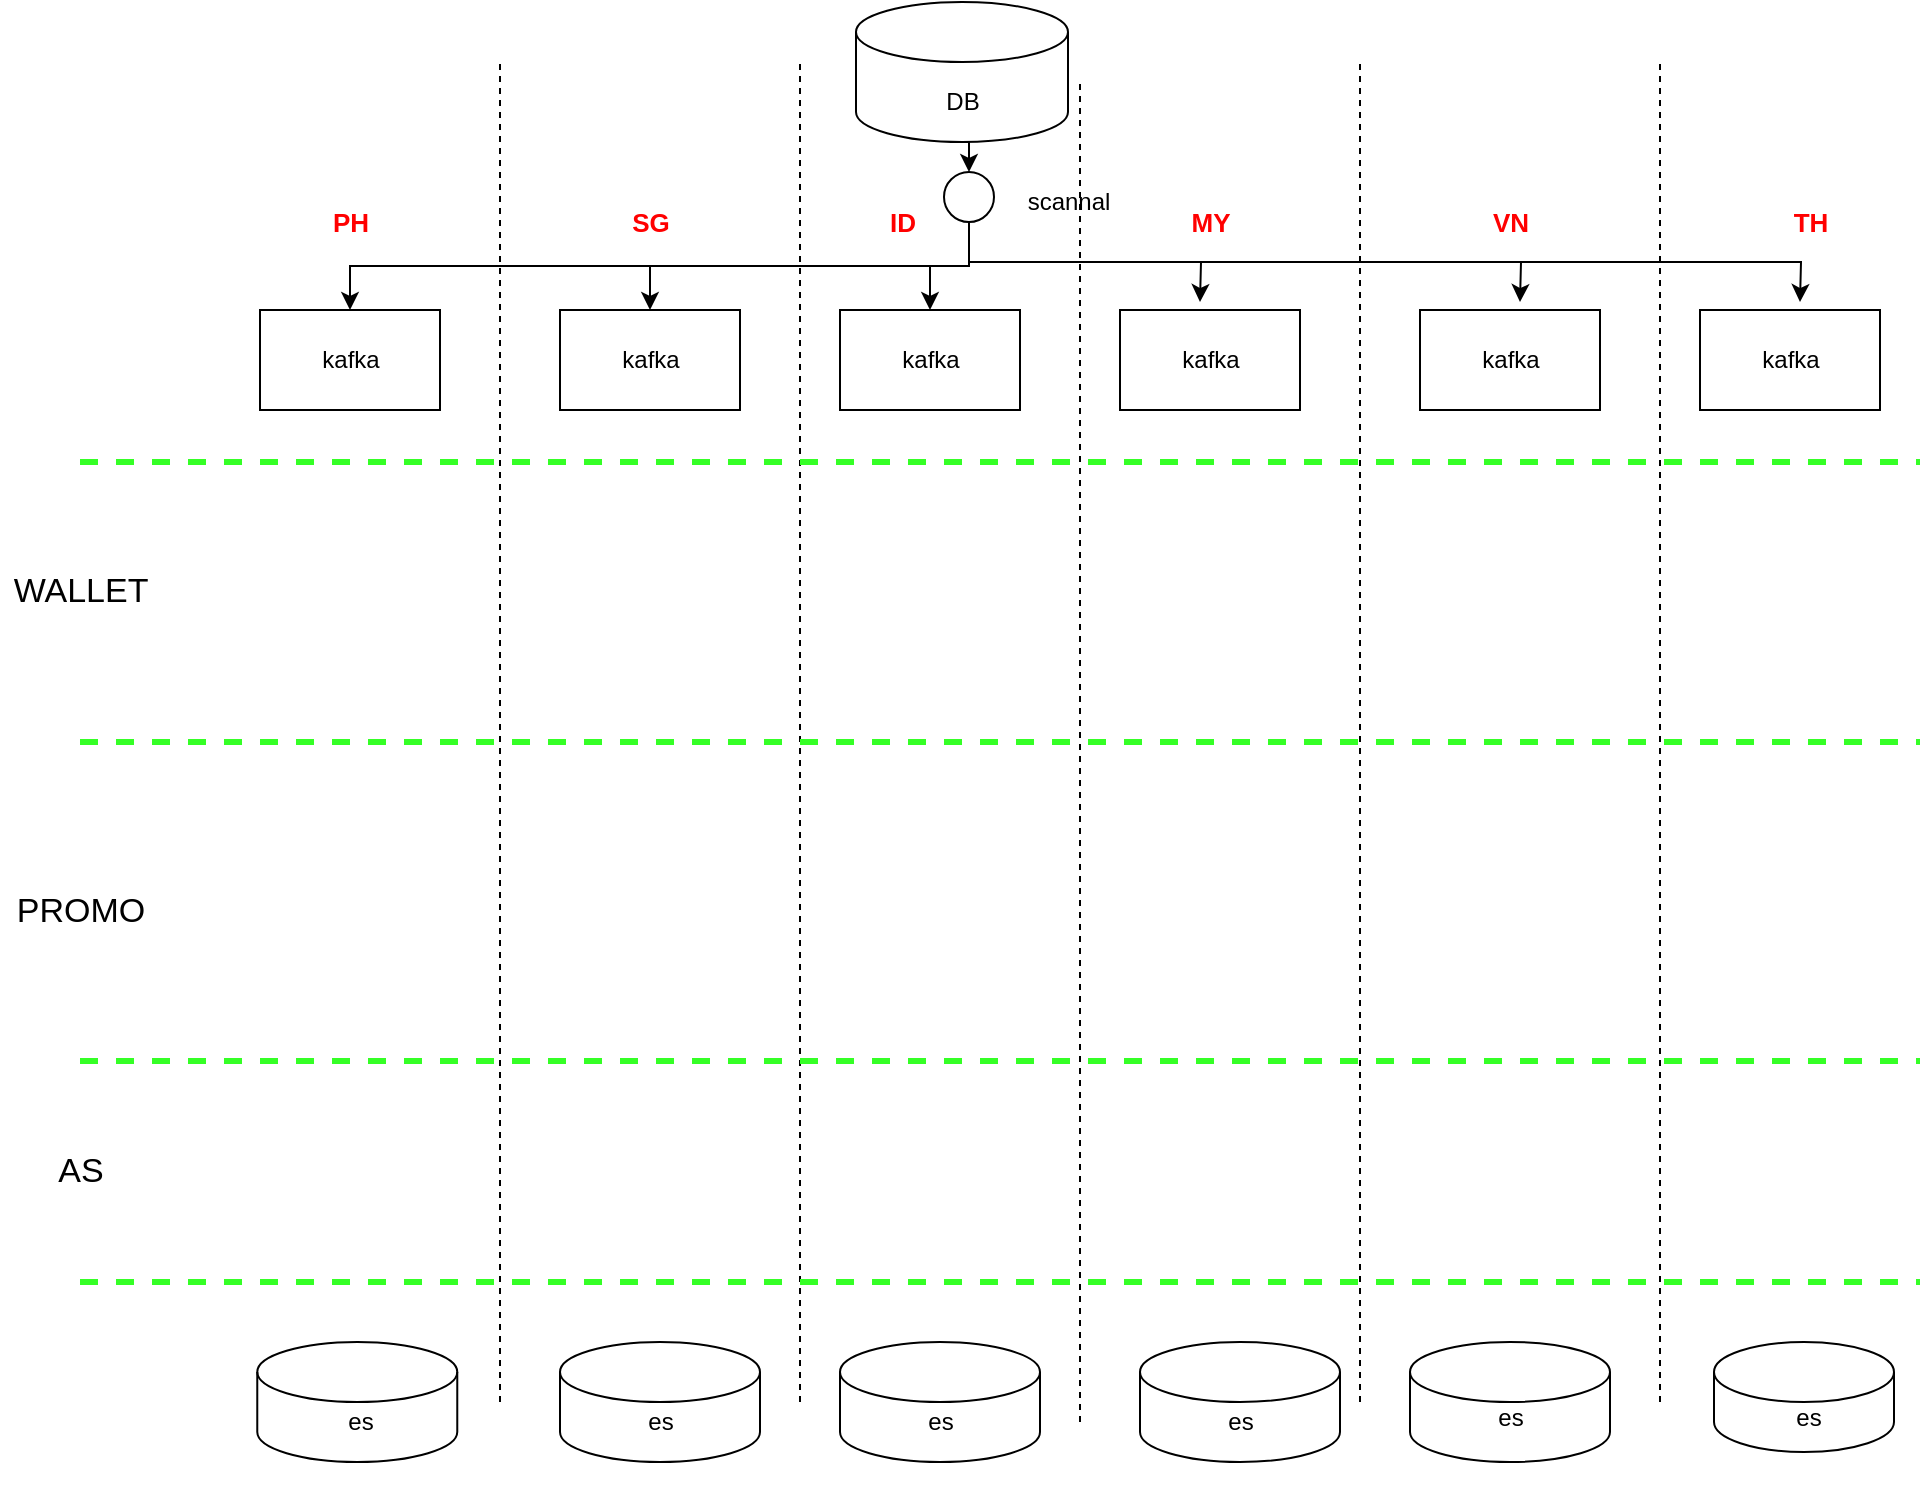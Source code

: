 <mxfile version="20.0.1" type="github"><diagram id="Rgu9b10L2iE2rET0YDp5" name="Page-1"><mxGraphModel dx="2061" dy="708" grid="1" gridSize="10" guides="1" tooltips="1" connect="1" arrows="1" fold="1" page="1" pageScale="1" pageWidth="827" pageHeight="1169" math="0" shadow="0"><root><mxCell id="0"/><mxCell id="1" parent="0"/><mxCell id="llHA0F0XFK7gP-8ioZ1l-37" style="edgeStyle=orthogonalEdgeStyle;rounded=0;orthogonalLoop=1;jettySize=auto;html=1;exitX=0.5;exitY=1;exitDx=0;exitDy=0;exitPerimeter=0;entryX=0.5;entryY=0;entryDx=0;entryDy=0;" edge="1" parent="1" source="z7aQq6HsLRBQIQAuG7Yg-2" target="llHA0F0XFK7gP-8ioZ1l-36"><mxGeometry relative="1" as="geometry"/></mxCell><mxCell id="z7aQq6HsLRBQIQAuG7Yg-2" value="" style="shape=cylinder3;whiteSpace=wrap;html=1;boundedLbl=1;backgroundOutline=1;size=15;" parent="1" vertex="1"><mxGeometry x="308" y="10" width="106" height="70" as="geometry"/></mxCell><mxCell id="z7aQq6HsLRBQIQAuG7Yg-3" value="DB" style="text;html=1;resizable=0;autosize=1;align=center;verticalAlign=middle;points=[];fillColor=none;strokeColor=none;rounded=0;" parent="1" vertex="1"><mxGeometry x="346" y="50" width="30" height="20" as="geometry"/></mxCell><mxCell id="llHA0F0XFK7gP-8ioZ1l-1" value="" style="group" vertex="1" connectable="0" parent="1"><mxGeometry x="300" y="680" width="100" height="60" as="geometry"/></mxCell><mxCell id="z7aQq6HsLRBQIQAuG7Yg-13" value="" style="shape=cylinder3;whiteSpace=wrap;html=1;boundedLbl=1;backgroundOutline=1;size=15;" parent="llHA0F0XFK7gP-8ioZ1l-1" vertex="1"><mxGeometry width="100" height="60" as="geometry"/></mxCell><mxCell id="z7aQq6HsLRBQIQAuG7Yg-14" value="es" style="text;html=1;resizable=0;autosize=1;align=center;verticalAlign=middle;points=[];fillColor=none;strokeColor=none;rounded=0;" parent="llHA0F0XFK7gP-8ioZ1l-1" vertex="1"><mxGeometry x="35" y="30" width="30" height="20" as="geometry"/></mxCell><mxCell id="llHA0F0XFK7gP-8ioZ1l-3" value="scannal" style="text;html=1;resizable=0;autosize=1;align=center;verticalAlign=middle;points=[];fillColor=none;strokeColor=none;rounded=0;" vertex="1" parent="1"><mxGeometry x="384" y="100" width="60" height="20" as="geometry"/></mxCell><mxCell id="llHA0F0XFK7gP-8ioZ1l-20" value="" style="group" vertex="1" connectable="0" parent="1"><mxGeometry x="10" y="164" width="90" height="50" as="geometry"/></mxCell><mxCell id="SS__GNAfp92p4op3PODm-1" value="" style="rounded=0;whiteSpace=wrap;html=1;" parent="llHA0F0XFK7gP-8ioZ1l-20" vertex="1"><mxGeometry width="90" height="50" as="geometry"/></mxCell><mxCell id="z7aQq6HsLRBQIQAuG7Yg-1" value="kafka" style="text;html=1;resizable=0;autosize=1;align=center;verticalAlign=middle;points=[];fillColor=none;strokeColor=none;rounded=0;" parent="llHA0F0XFK7gP-8ioZ1l-20" vertex="1"><mxGeometry x="25.0" y="14.997" width="40" height="20" as="geometry"/></mxCell><mxCell id="llHA0F0XFK7gP-8ioZ1l-21" value="" style="group" vertex="1" connectable="0" parent="1"><mxGeometry x="730" y="164" width="90" height="50" as="geometry"/></mxCell><mxCell id="llHA0F0XFK7gP-8ioZ1l-22" value="" style="rounded=0;whiteSpace=wrap;html=1;" vertex="1" parent="llHA0F0XFK7gP-8ioZ1l-21"><mxGeometry width="90" height="50" as="geometry"/></mxCell><mxCell id="llHA0F0XFK7gP-8ioZ1l-23" value="kafka" style="text;html=1;resizable=0;autosize=1;align=center;verticalAlign=middle;points=[];fillColor=none;strokeColor=none;rounded=0;" vertex="1" parent="llHA0F0XFK7gP-8ioZ1l-21"><mxGeometry x="25.0" y="14.997" width="40" height="20" as="geometry"/></mxCell><mxCell id="llHA0F0XFK7gP-8ioZ1l-24" value="" style="group" vertex="1" connectable="0" parent="1"><mxGeometry x="590" y="164" width="90" height="50" as="geometry"/></mxCell><mxCell id="llHA0F0XFK7gP-8ioZ1l-25" value="" style="rounded=0;whiteSpace=wrap;html=1;" vertex="1" parent="llHA0F0XFK7gP-8ioZ1l-24"><mxGeometry width="90" height="50" as="geometry"/></mxCell><mxCell id="llHA0F0XFK7gP-8ioZ1l-26" value="kafka" style="text;html=1;resizable=0;autosize=1;align=center;verticalAlign=middle;points=[];fillColor=none;strokeColor=none;rounded=0;" vertex="1" parent="llHA0F0XFK7gP-8ioZ1l-24"><mxGeometry x="25.0" y="14.997" width="40" height="20" as="geometry"/></mxCell><mxCell id="llHA0F0XFK7gP-8ioZ1l-27" value="" style="group" vertex="1" connectable="0" parent="1"><mxGeometry x="440" y="164" width="90" height="50" as="geometry"/></mxCell><mxCell id="llHA0F0XFK7gP-8ioZ1l-28" value="" style="rounded=0;whiteSpace=wrap;html=1;" vertex="1" parent="llHA0F0XFK7gP-8ioZ1l-27"><mxGeometry width="90" height="50" as="geometry"/></mxCell><mxCell id="llHA0F0XFK7gP-8ioZ1l-29" value="kafka" style="text;html=1;resizable=0;autosize=1;align=center;verticalAlign=middle;points=[];fillColor=none;strokeColor=none;rounded=0;" vertex="1" parent="llHA0F0XFK7gP-8ioZ1l-27"><mxGeometry x="25.0" y="14.997" width="40" height="20" as="geometry"/></mxCell><mxCell id="llHA0F0XFK7gP-8ioZ1l-30" value="" style="group" vertex="1" connectable="0" parent="1"><mxGeometry x="300" y="164" width="90" height="50" as="geometry"/></mxCell><mxCell id="llHA0F0XFK7gP-8ioZ1l-31" value="" style="rounded=0;whiteSpace=wrap;html=1;" vertex="1" parent="llHA0F0XFK7gP-8ioZ1l-30"><mxGeometry width="90" height="50" as="geometry"/></mxCell><mxCell id="llHA0F0XFK7gP-8ioZ1l-32" value="kafka" style="text;html=1;resizable=0;autosize=1;align=center;verticalAlign=middle;points=[];fillColor=none;strokeColor=none;rounded=0;" vertex="1" parent="llHA0F0XFK7gP-8ioZ1l-30"><mxGeometry x="25.0" y="14.997" width="40" height="20" as="geometry"/></mxCell><mxCell id="llHA0F0XFK7gP-8ioZ1l-33" value="" style="group" vertex="1" connectable="0" parent="1"><mxGeometry x="160" y="164" width="90" height="50" as="geometry"/></mxCell><mxCell id="llHA0F0XFK7gP-8ioZ1l-34" value="" style="rounded=0;whiteSpace=wrap;html=1;" vertex="1" parent="llHA0F0XFK7gP-8ioZ1l-33"><mxGeometry width="90" height="50" as="geometry"/></mxCell><mxCell id="llHA0F0XFK7gP-8ioZ1l-35" value="kafka" style="text;html=1;resizable=0;autosize=1;align=center;verticalAlign=middle;points=[];fillColor=none;strokeColor=none;rounded=0;" vertex="1" parent="llHA0F0XFK7gP-8ioZ1l-33"><mxGeometry x="25.0" y="14.997" width="40" height="20" as="geometry"/></mxCell><mxCell id="llHA0F0XFK7gP-8ioZ1l-38" style="edgeStyle=orthogonalEdgeStyle;rounded=0;orthogonalLoop=1;jettySize=auto;html=1;exitX=0.5;exitY=1;exitDx=0;exitDy=0;entryX=0.5;entryY=0;entryDx=0;entryDy=0;" edge="1" parent="1" source="llHA0F0XFK7gP-8ioZ1l-36" target="SS__GNAfp92p4op3PODm-1"><mxGeometry relative="1" as="geometry"/></mxCell><mxCell id="llHA0F0XFK7gP-8ioZ1l-41" style="edgeStyle=orthogonalEdgeStyle;rounded=0;orthogonalLoop=1;jettySize=auto;html=1;exitX=0.5;exitY=1;exitDx=0;exitDy=0;" edge="1" parent="1" source="llHA0F0XFK7gP-8ioZ1l-36"><mxGeometry relative="1" as="geometry"><mxPoint x="480" y="160" as="targetPoint"/></mxGeometry></mxCell><mxCell id="llHA0F0XFK7gP-8ioZ1l-42" style="edgeStyle=orthogonalEdgeStyle;rounded=0;orthogonalLoop=1;jettySize=auto;html=1;exitX=0.5;exitY=1;exitDx=0;exitDy=0;" edge="1" parent="1" source="llHA0F0XFK7gP-8ioZ1l-36"><mxGeometry relative="1" as="geometry"><mxPoint x="640" y="160" as="targetPoint"/></mxGeometry></mxCell><mxCell id="llHA0F0XFK7gP-8ioZ1l-43" style="edgeStyle=orthogonalEdgeStyle;rounded=0;orthogonalLoop=1;jettySize=auto;html=1;exitX=0.5;exitY=1;exitDx=0;exitDy=0;" edge="1" parent="1" source="llHA0F0XFK7gP-8ioZ1l-36"><mxGeometry relative="1" as="geometry"><mxPoint x="780" y="160" as="targetPoint"/></mxGeometry></mxCell><mxCell id="llHA0F0XFK7gP-8ioZ1l-44" style="edgeStyle=orthogonalEdgeStyle;rounded=0;orthogonalLoop=1;jettySize=auto;html=1;exitX=0.5;exitY=1;exitDx=0;exitDy=0;entryX=0.5;entryY=0;entryDx=0;entryDy=0;" edge="1" parent="1" source="llHA0F0XFK7gP-8ioZ1l-36" target="llHA0F0XFK7gP-8ioZ1l-34"><mxGeometry relative="1" as="geometry"/></mxCell><mxCell id="llHA0F0XFK7gP-8ioZ1l-57" style="edgeStyle=orthogonalEdgeStyle;rounded=0;orthogonalLoop=1;jettySize=auto;html=1;exitX=0.5;exitY=1;exitDx=0;exitDy=0;fontSize=13;fontColor=#FF0000;" edge="1" parent="1" source="llHA0F0XFK7gP-8ioZ1l-36" target="llHA0F0XFK7gP-8ioZ1l-31"><mxGeometry relative="1" as="geometry"/></mxCell><mxCell id="llHA0F0XFK7gP-8ioZ1l-36" value="" style="ellipse;whiteSpace=wrap;html=1;aspect=fixed;" vertex="1" parent="1"><mxGeometry x="352" y="95" width="25" height="25" as="geometry"/></mxCell><mxCell id="llHA0F0XFK7gP-8ioZ1l-45" value="" style="endArrow=none;dashed=1;html=1;rounded=0;" edge="1" parent="1"><mxGeometry width="50" height="50" relative="1" as="geometry"><mxPoint x="130" y="710" as="sourcePoint"/><mxPoint x="130" y="40" as="targetPoint"/></mxGeometry></mxCell><mxCell id="llHA0F0XFK7gP-8ioZ1l-46" value="" style="endArrow=none;dashed=1;html=1;rounded=0;" edge="1" parent="1"><mxGeometry width="50" height="50" relative="1" as="geometry"><mxPoint x="280" y="710" as="sourcePoint"/><mxPoint x="280" y="40" as="targetPoint"/></mxGeometry></mxCell><mxCell id="llHA0F0XFK7gP-8ioZ1l-47" value="" style="endArrow=none;dashed=1;html=1;rounded=0;" edge="1" parent="1"><mxGeometry width="50" height="50" relative="1" as="geometry"><mxPoint x="420" y="720" as="sourcePoint"/><mxPoint x="420" y="50" as="targetPoint"/></mxGeometry></mxCell><mxCell id="llHA0F0XFK7gP-8ioZ1l-48" value="" style="endArrow=none;dashed=1;html=1;rounded=0;" edge="1" parent="1"><mxGeometry width="50" height="50" relative="1" as="geometry"><mxPoint x="560" y="710" as="sourcePoint"/><mxPoint x="560" y="40" as="targetPoint"/></mxGeometry></mxCell><mxCell id="llHA0F0XFK7gP-8ioZ1l-49" value="" style="endArrow=none;dashed=1;html=1;rounded=0;" edge="1" parent="1"><mxGeometry width="50" height="50" relative="1" as="geometry"><mxPoint x="710" y="710" as="sourcePoint"/><mxPoint x="710" y="40" as="targetPoint"/></mxGeometry></mxCell><mxCell id="llHA0F0XFK7gP-8ioZ1l-50" value="&lt;b style=&quot;color: rgb(255, 0, 0); font-size: 13px;&quot;&gt;PH&lt;/b&gt;" style="text;html=1;resizable=0;autosize=1;align=center;verticalAlign=middle;points=[];fillColor=none;strokeColor=none;rounded=0;" vertex="1" parent="1"><mxGeometry x="40" y="110" width="30" height="20" as="geometry"/></mxCell><mxCell id="llHA0F0XFK7gP-8ioZ1l-51" value="&lt;b style=&quot;color: rgb(255, 0, 0); font-size: 13px;&quot;&gt;SG&lt;/b&gt;" style="text;html=1;resizable=0;autosize=1;align=center;verticalAlign=middle;points=[];fillColor=none;strokeColor=none;rounded=0;" vertex="1" parent="1"><mxGeometry x="190" y="110" width="30" height="20" as="geometry"/></mxCell><mxCell id="llHA0F0XFK7gP-8ioZ1l-52" value="&lt;b style=&quot;color: rgb(255, 0, 0); font-size: 13px;&quot;&gt;MY&lt;/b&gt;" style="text;html=1;resizable=0;autosize=1;align=center;verticalAlign=middle;points=[];fillColor=none;strokeColor=none;rounded=0;" vertex="1" parent="1"><mxGeometry x="465" y="110" width="40" height="20" as="geometry"/></mxCell><mxCell id="llHA0F0XFK7gP-8ioZ1l-53" value="&lt;b style=&quot;color: rgb(255, 0, 0); font-size: 13px;&quot;&gt;VN&lt;/b&gt;" style="text;html=1;resizable=0;autosize=1;align=center;verticalAlign=middle;points=[];fillColor=none;strokeColor=none;rounded=0;" vertex="1" parent="1"><mxGeometry x="620" y="110" width="30" height="20" as="geometry"/></mxCell><mxCell id="llHA0F0XFK7gP-8ioZ1l-54" value="&lt;font color=&quot;#ff0000&quot;&gt;&lt;span style=&quot;font-size: 13px;&quot;&gt;&lt;b&gt;TH&lt;/b&gt;&lt;/span&gt;&lt;/font&gt;" style="text;html=1;resizable=0;autosize=1;align=center;verticalAlign=middle;points=[];fillColor=none;strokeColor=none;rounded=0;" vertex="1" parent="1"><mxGeometry x="770" y="110" width="30" height="20" as="geometry"/></mxCell><mxCell id="llHA0F0XFK7gP-8ioZ1l-55" value="&lt;font color=&quot;#ff0000&quot; style=&quot;font-size: 13px;&quot;&gt;&lt;b&gt;ID&lt;/b&gt;&lt;/font&gt;" style="text;html=1;resizable=0;autosize=1;align=center;verticalAlign=middle;points=[];fillColor=none;strokeColor=none;rounded=0;fontSize=13;" vertex="1" parent="1"><mxGeometry x="316" y="110" width="30" height="20" as="geometry"/></mxCell><mxCell id="llHA0F0XFK7gP-8ioZ1l-58" value="" style="group" vertex="1" connectable="0" parent="1"><mxGeometry x="160" y="680" width="100" height="60" as="geometry"/></mxCell><mxCell id="llHA0F0XFK7gP-8ioZ1l-59" value="" style="shape=cylinder3;whiteSpace=wrap;html=1;boundedLbl=1;backgroundOutline=1;size=15;" vertex="1" parent="llHA0F0XFK7gP-8ioZ1l-58"><mxGeometry width="100" height="60" as="geometry"/></mxCell><mxCell id="llHA0F0XFK7gP-8ioZ1l-60" value="es" style="text;html=1;resizable=0;autosize=1;align=center;verticalAlign=middle;points=[];fillColor=none;strokeColor=none;rounded=0;" vertex="1" parent="llHA0F0XFK7gP-8ioZ1l-58"><mxGeometry x="35" y="30" width="30" height="20" as="geometry"/></mxCell><mxCell id="llHA0F0XFK7gP-8ioZ1l-61" value="" style="group" vertex="1" connectable="0" parent="1"><mxGeometry x="10" y="680" width="100" height="60" as="geometry"/></mxCell><mxCell id="llHA0F0XFK7gP-8ioZ1l-62" value="" style="shape=cylinder3;whiteSpace=wrap;html=1;boundedLbl=1;backgroundOutline=1;size=15;" vertex="1" parent="llHA0F0XFK7gP-8ioZ1l-61"><mxGeometry x="-1.364" width="100" height="60" as="geometry"/></mxCell><mxCell id="llHA0F0XFK7gP-8ioZ1l-63" value="es" style="text;html=1;resizable=0;autosize=1;align=center;verticalAlign=middle;points=[];fillColor=none;strokeColor=none;rounded=0;" vertex="1" parent="llHA0F0XFK7gP-8ioZ1l-61"><mxGeometry x="35" y="30" width="30" height="20" as="geometry"/></mxCell><mxCell id="llHA0F0XFK7gP-8ioZ1l-64" value="" style="group" vertex="1" connectable="0" parent="1"><mxGeometry x="450" y="700" width="100" height="60" as="geometry"/></mxCell><mxCell id="llHA0F0XFK7gP-8ioZ1l-65" value="" style="shape=cylinder3;whiteSpace=wrap;html=1;boundedLbl=1;backgroundOutline=1;size=15;" vertex="1" parent="llHA0F0XFK7gP-8ioZ1l-64"><mxGeometry y="-20" width="100" height="60" as="geometry"/></mxCell><mxCell id="llHA0F0XFK7gP-8ioZ1l-66" value="es" style="text;html=1;resizable=0;autosize=1;align=center;verticalAlign=middle;points=[];fillColor=none;strokeColor=none;rounded=0;" vertex="1" parent="llHA0F0XFK7gP-8ioZ1l-64"><mxGeometry x="35" y="10" width="30" height="20" as="geometry"/></mxCell><mxCell id="llHA0F0XFK7gP-8ioZ1l-70" value="" style="group" vertex="1" connectable="0" parent="1"><mxGeometry x="737" y="680" width="90" height="55" as="geometry"/></mxCell><mxCell id="llHA0F0XFK7gP-8ioZ1l-71" value="" style="shape=cylinder3;whiteSpace=wrap;html=1;boundedLbl=1;backgroundOutline=1;size=15;" vertex="1" parent="llHA0F0XFK7gP-8ioZ1l-70"><mxGeometry width="90" height="55.0" as="geometry"/></mxCell><mxCell id="llHA0F0XFK7gP-8ioZ1l-72" value="es" style="text;html=1;resizable=0;autosize=1;align=center;verticalAlign=middle;points=[];fillColor=none;strokeColor=none;rounded=0;" vertex="1" parent="llHA0F0XFK7gP-8ioZ1l-70"><mxGeometry x="31.5" y="27.5" width="30" height="20" as="geometry"/></mxCell><mxCell id="llHA0F0XFK7gP-8ioZ1l-74" value="" style="endArrow=none;dashed=1;html=1;rounded=0;fontSize=17;fontColor=#33FF33;fillColor=#33FF99;strokeColor=#35FF26;fontStyle=0;spacing=4;strokeWidth=3;" edge="1" parent="1"><mxGeometry width="50" height="50" relative="1" as="geometry"><mxPoint x="-80" y="240" as="sourcePoint"/><mxPoint x="840" y="240" as="targetPoint"/></mxGeometry></mxCell><mxCell id="llHA0F0XFK7gP-8ioZ1l-75" value="" style="endArrow=none;dashed=1;html=1;rounded=0;fontSize=17;fontColor=#33FF33;fillColor=#33FF99;strokeColor=#35FF26;fontStyle=1;spacing=4;strokeWidth=3;" edge="1" parent="1"><mxGeometry width="50" height="50" relative="1" as="geometry"><mxPoint x="-80" y="380" as="sourcePoint"/><mxPoint x="840" y="380" as="targetPoint"/></mxGeometry></mxCell><mxCell id="llHA0F0XFK7gP-8ioZ1l-77" value="" style="endArrow=none;dashed=1;html=1;rounded=0;fontSize=17;fontColor=#33FF33;fillColor=#33FF99;strokeColor=#35FF26;fontStyle=1;spacing=4;strokeWidth=3;" edge="1" parent="1"><mxGeometry width="50" height="50" relative="1" as="geometry"><mxPoint x="-80" y="539.5" as="sourcePoint"/><mxPoint x="840" y="539.5" as="targetPoint"/></mxGeometry></mxCell><mxCell id="llHA0F0XFK7gP-8ioZ1l-68" value="" style="shape=cylinder3;whiteSpace=wrap;html=1;boundedLbl=1;backgroundOutline=1;size=15;" vertex="1" parent="1"><mxGeometry x="585" y="680" width="100" height="60" as="geometry"/></mxCell><mxCell id="llHA0F0XFK7gP-8ioZ1l-76" value="" style="endArrow=none;dashed=1;html=1;rounded=0;fontSize=17;fontColor=#33FF33;fillColor=#33FF99;strokeColor=#35FF26;fontStyle=1;spacing=4;strokeWidth=3;" edge="1" parent="1"><mxGeometry width="50" height="50" relative="1" as="geometry"><mxPoint x="-80" y="650" as="sourcePoint"/><mxPoint x="840" y="650" as="targetPoint"/></mxGeometry></mxCell><mxCell id="llHA0F0XFK7gP-8ioZ1l-79" value="es" style="text;html=1;resizable=0;autosize=1;align=center;verticalAlign=middle;points=[];fillColor=none;strokeColor=none;rounded=0;" vertex="1" parent="1"><mxGeometry x="620" y="707.5" width="30" height="20" as="geometry"/></mxCell><mxCell id="llHA0F0XFK7gP-8ioZ1l-80" value="&lt;font color=&quot;#000000&quot;&gt;WALLET&lt;/font&gt;" style="text;html=1;resizable=0;autosize=1;align=center;verticalAlign=middle;points=[];fillColor=none;strokeColor=none;rounded=0;fontFamily=Helvetica;fontSize=17;fontColor=#33FF33;" vertex="1" parent="1"><mxGeometry x="-120" y="290" width="80" height="30" as="geometry"/></mxCell><mxCell id="llHA0F0XFK7gP-8ioZ1l-81" value="&lt;font color=&quot;#000000&quot;&gt;PROMO&lt;/font&gt;" style="text;html=1;resizable=0;autosize=1;align=center;verticalAlign=middle;points=[];fillColor=none;strokeColor=none;rounded=0;fontFamily=Helvetica;fontSize=17;fontColor=#33FF33;" vertex="1" parent="1"><mxGeometry x="-120" y="450" width="80" height="30" as="geometry"/></mxCell><mxCell id="llHA0F0XFK7gP-8ioZ1l-82" value="&lt;font color=&quot;#000000&quot;&gt;AS&lt;/font&gt;" style="text;html=1;resizable=0;autosize=1;align=center;verticalAlign=middle;points=[];fillColor=none;strokeColor=none;rounded=0;fontFamily=Helvetica;fontSize=17;fontColor=#33FF33;" vertex="1" parent="1"><mxGeometry x="-100" y="580" width="40" height="30" as="geometry"/></mxCell></root></mxGraphModel></diagram></mxfile>